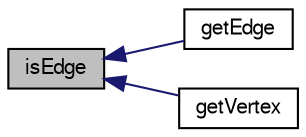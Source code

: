 digraph "isEdge"
{
  bgcolor="transparent";
  edge [fontname="FreeSans",fontsize="10",labelfontname="FreeSans",labelfontsize="10"];
  node [fontname="FreeSans",fontsize="10",shape=record];
  rankdir="LR";
  Node1 [label="isEdge",height=0.2,width=0.4,color="black", fillcolor="grey75", style="filled" fontcolor="black"];
  Node1 -> Node2 [dir="back",color="midnightblue",fontsize="10",style="solid",fontname="FreeSans"];
  Node2 [label="getEdge",height=0.2,width=0.4,color="black",URL="$a00600.html#a4cfb706c40b0c7beeb1b83b466e5cb2e",tooltip="Convert eVert to edge label. "];
  Node1 -> Node3 [dir="back",color="midnightblue",fontsize="10",style="solid",fontname="FreeSans"];
  Node3 [label="getVertex",height=0.2,width=0.4,color="black",URL="$a00600.html#aed8480197c0ee0ced2d717ef7b8ab63b",tooltip="Convert eVert to vertex label. "];
}
